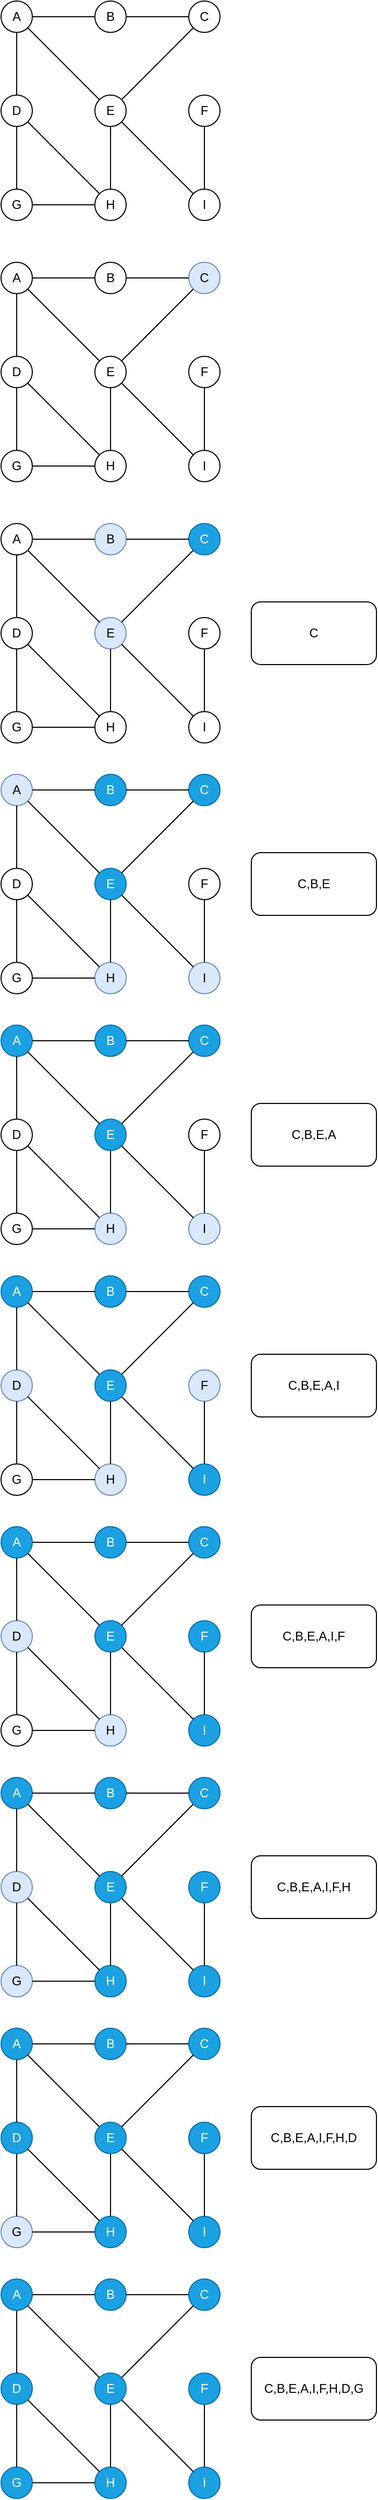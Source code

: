 <mxfile>
    <diagram id="6ro1e_xl21asCQvHFW2P" name="Page-1">
        <mxGraphModel dx="1091" dy="561" grid="1" gridSize="10" guides="1" tooltips="1" connect="1" arrows="1" fold="1" page="1" pageScale="1" pageWidth="850" pageHeight="1100" math="0" shadow="0">
            <root>
                <mxCell id="0"/>
                <mxCell id="1" parent="0"/>
                <mxCell id="2" value="A" style="ellipse;whiteSpace=wrap;html=1;aspect=fixed;" vertex="1" parent="1">
                    <mxGeometry x="320" y="180" width="30" height="30" as="geometry"/>
                </mxCell>
                <mxCell id="3" value="B" style="ellipse;whiteSpace=wrap;html=1;aspect=fixed;" vertex="1" parent="1">
                    <mxGeometry x="410" y="180" width="30" height="30" as="geometry"/>
                </mxCell>
                <mxCell id="4" value="C" style="ellipse;whiteSpace=wrap;html=1;aspect=fixed;" vertex="1" parent="1">
                    <mxGeometry x="500" y="180" width="30" height="30" as="geometry"/>
                </mxCell>
                <mxCell id="5" value="D" style="ellipse;whiteSpace=wrap;html=1;aspect=fixed;" vertex="1" parent="1">
                    <mxGeometry x="320" y="270" width="30" height="30" as="geometry"/>
                </mxCell>
                <mxCell id="6" value="E" style="ellipse;whiteSpace=wrap;html=1;aspect=fixed;" vertex="1" parent="1">
                    <mxGeometry x="410" y="270" width="30" height="30" as="geometry"/>
                </mxCell>
                <mxCell id="7" value="F" style="ellipse;whiteSpace=wrap;html=1;aspect=fixed;" vertex="1" parent="1">
                    <mxGeometry x="500" y="270" width="30" height="30" as="geometry"/>
                </mxCell>
                <mxCell id="8" value="G&lt;span style=&quot;color: rgba(0, 0, 0, 0); font-family: monospace; font-size: 0px; text-align: start;&quot;&gt;%3CmxGraphModel%3E%3Croot%3E%3CmxCell%20id%3D%220%22%2F%3E%3CmxCell%20id%3D%221%22%20parent%3D%220%22%2F%3E%3CmxCell%20id%3D%222%22%20value%3D%22A%22%20style%3D%22ellipse%3BwhiteSpace%3Dwrap%3Bhtml%3D1%3Baspect%3Dfixed%3B%22%20vertex%3D%221%22%20parent%3D%221%22%3E%3CmxGeometry%20x%3D%22230%22%20y%3D%22190%22%20width%3D%2230%22%20height%3D%2230%22%20as%3D%22geometry%22%2F%3E%3C%2FmxCell%3E%3C%2Froot%3E%3C%2FmxGraphModel%3E&lt;/span&gt;" style="ellipse;whiteSpace=wrap;html=1;aspect=fixed;" vertex="1" parent="1">
                    <mxGeometry x="320" y="360" width="30" height="30" as="geometry"/>
                </mxCell>
                <mxCell id="9" value="H" style="ellipse;whiteSpace=wrap;html=1;aspect=fixed;" vertex="1" parent="1">
                    <mxGeometry x="410" y="360" width="30" height="30" as="geometry"/>
                </mxCell>
                <mxCell id="10" value="I" style="ellipse;whiteSpace=wrap;html=1;aspect=fixed;" vertex="1" parent="1">
                    <mxGeometry x="500" y="360" width="30" height="30" as="geometry"/>
                </mxCell>
                <mxCell id="11" value="" style="endArrow=none;html=1;entryX=0;entryY=0.5;entryDx=0;entryDy=0;exitX=1;exitY=0.5;exitDx=0;exitDy=0;" edge="1" parent="1" source="3" target="4">
                    <mxGeometry width="50" height="50" relative="1" as="geometry">
                        <mxPoint x="520" y="410" as="sourcePoint"/>
                        <mxPoint x="610" y="290" as="targetPoint"/>
                    </mxGeometry>
                </mxCell>
                <mxCell id="12" value="" style="endArrow=none;html=1;entryX=0;entryY=0.5;entryDx=0;entryDy=0;exitX=1;exitY=0.5;exitDx=0;exitDy=0;" edge="1" parent="1" source="2" target="3">
                    <mxGeometry width="50" height="50" relative="1" as="geometry">
                        <mxPoint x="450.0" y="205" as="sourcePoint"/>
                        <mxPoint x="510.0" y="205" as="targetPoint"/>
                    </mxGeometry>
                </mxCell>
                <mxCell id="13" value="" style="endArrow=none;html=1;entryX=0;entryY=1;entryDx=0;entryDy=0;exitX=1;exitY=0;exitDx=0;exitDy=0;" edge="1" parent="1" source="6" target="4">
                    <mxGeometry width="50" height="50" relative="1" as="geometry">
                        <mxPoint x="460.0" y="215" as="sourcePoint"/>
                        <mxPoint x="520.0" y="215" as="targetPoint"/>
                    </mxGeometry>
                </mxCell>
                <mxCell id="14" value="" style="endArrow=none;html=1;entryX=0.5;entryY=0;entryDx=0;entryDy=0;exitX=0.5;exitY=1;exitDx=0;exitDy=0;" edge="1" parent="1" source="2" target="5">
                    <mxGeometry width="50" height="50" relative="1" as="geometry">
                        <mxPoint x="470.0" y="225" as="sourcePoint"/>
                        <mxPoint x="530.0" y="225" as="targetPoint"/>
                    </mxGeometry>
                </mxCell>
                <mxCell id="15" value="" style="endArrow=none;html=1;entryX=0;entryY=0;entryDx=0;entryDy=0;exitX=1;exitY=1;exitDx=0;exitDy=0;" edge="1" parent="1" source="2" target="6">
                    <mxGeometry width="50" height="50" relative="1" as="geometry">
                        <mxPoint x="480.0" y="235" as="sourcePoint"/>
                        <mxPoint x="540.0" y="235" as="targetPoint"/>
                    </mxGeometry>
                </mxCell>
                <mxCell id="16" value="" style="endArrow=none;html=1;entryX=0.5;entryY=0;entryDx=0;entryDy=0;exitX=0.5;exitY=1;exitDx=0;exitDy=0;" edge="1" parent="1" source="7" target="10">
                    <mxGeometry width="50" height="50" relative="1" as="geometry">
                        <mxPoint x="490.0" y="245" as="sourcePoint"/>
                        <mxPoint x="550.0" y="245" as="targetPoint"/>
                    </mxGeometry>
                </mxCell>
                <mxCell id="17" value="" style="endArrow=none;html=1;entryX=0.5;entryY=0;entryDx=0;entryDy=0;exitX=0.5;exitY=1;exitDx=0;exitDy=0;" edge="1" parent="1" source="5" target="8">
                    <mxGeometry width="50" height="50" relative="1" as="geometry">
                        <mxPoint x="500.0" y="255" as="sourcePoint"/>
                        <mxPoint x="560.0" y="255" as="targetPoint"/>
                    </mxGeometry>
                </mxCell>
                <mxCell id="18" value="" style="endArrow=none;html=1;entryX=0;entryY=0.5;entryDx=0;entryDy=0;exitX=1;exitY=0.5;exitDx=0;exitDy=0;" edge="1" parent="1" source="8" target="9">
                    <mxGeometry width="50" height="50" relative="1" as="geometry">
                        <mxPoint x="510.0" y="265" as="sourcePoint"/>
                        <mxPoint x="570.0" y="265" as="targetPoint"/>
                    </mxGeometry>
                </mxCell>
                <mxCell id="19" value="" style="endArrow=none;html=1;exitX=0.5;exitY=1;exitDx=0;exitDy=0;entryX=0.5;entryY=0;entryDx=0;entryDy=0;" edge="1" parent="1" source="6" target="9">
                    <mxGeometry width="50" height="50" relative="1" as="geometry">
                        <mxPoint x="520.0" y="275" as="sourcePoint"/>
                        <mxPoint x="570" y="290" as="targetPoint"/>
                    </mxGeometry>
                </mxCell>
                <mxCell id="20" value="" style="endArrow=none;html=1;entryX=0;entryY=0;entryDx=0;entryDy=0;exitX=1;exitY=1;exitDx=0;exitDy=0;" edge="1" parent="1" source="6" target="10">
                    <mxGeometry width="50" height="50" relative="1" as="geometry">
                        <mxPoint x="530.0" y="285" as="sourcePoint"/>
                        <mxPoint x="590.0" y="285" as="targetPoint"/>
                    </mxGeometry>
                </mxCell>
                <mxCell id="21" value="" style="endArrow=none;html=1;entryX=0;entryY=0;entryDx=0;entryDy=0;exitX=1;exitY=1;exitDx=0;exitDy=0;" edge="1" parent="1" source="5" target="9">
                    <mxGeometry width="50" height="50" relative="1" as="geometry">
                        <mxPoint x="445.607" y="305.607" as="sourcePoint"/>
                        <mxPoint x="514.393" y="374.393" as="targetPoint"/>
                    </mxGeometry>
                </mxCell>
                <mxCell id="22" value="A" style="ellipse;whiteSpace=wrap;html=1;aspect=fixed;" vertex="1" parent="1">
                    <mxGeometry x="320" y="430" width="30" height="30" as="geometry"/>
                </mxCell>
                <mxCell id="23" value="B" style="ellipse;whiteSpace=wrap;html=1;aspect=fixed;" vertex="1" parent="1">
                    <mxGeometry x="410" y="430" width="30" height="30" as="geometry"/>
                </mxCell>
                <mxCell id="24" value="C" style="ellipse;whiteSpace=wrap;html=1;aspect=fixed;fillColor=#dae8fc;strokeColor=#6c8ebf;" vertex="1" parent="1">
                    <mxGeometry x="500" y="430" width="30" height="30" as="geometry"/>
                </mxCell>
                <mxCell id="25" value="D" style="ellipse;whiteSpace=wrap;html=1;aspect=fixed;" vertex="1" parent="1">
                    <mxGeometry x="320" y="520" width="30" height="30" as="geometry"/>
                </mxCell>
                <mxCell id="26" value="E" style="ellipse;whiteSpace=wrap;html=1;aspect=fixed;" vertex="1" parent="1">
                    <mxGeometry x="410" y="520" width="30" height="30" as="geometry"/>
                </mxCell>
                <mxCell id="27" value="F" style="ellipse;whiteSpace=wrap;html=1;aspect=fixed;" vertex="1" parent="1">
                    <mxGeometry x="500" y="520" width="30" height="30" as="geometry"/>
                </mxCell>
                <mxCell id="28" value="G&lt;span style=&quot;color: rgba(0, 0, 0, 0); font-family: monospace; font-size: 0px; text-align: start;&quot;&gt;%3CmxGraphModel%3E%3Croot%3E%3CmxCell%20id%3D%220%22%2F%3E%3CmxCell%20id%3D%221%22%20parent%3D%220%22%2F%3E%3CmxCell%20id%3D%222%22%20value%3D%22A%22%20style%3D%22ellipse%3BwhiteSpace%3Dwrap%3Bhtml%3D1%3Baspect%3Dfixed%3B%22%20vertex%3D%221%22%20parent%3D%221%22%3E%3CmxGeometry%20x%3D%22230%22%20y%3D%22190%22%20width%3D%2230%22%20height%3D%2230%22%20as%3D%22geometry%22%2F%3E%3C%2FmxCell%3E%3C%2Froot%3E%3C%2FmxGraphModel%3E&lt;/span&gt;" style="ellipse;whiteSpace=wrap;html=1;aspect=fixed;" vertex="1" parent="1">
                    <mxGeometry x="320" y="610" width="30" height="30" as="geometry"/>
                </mxCell>
                <mxCell id="29" value="H" style="ellipse;whiteSpace=wrap;html=1;aspect=fixed;" vertex="1" parent="1">
                    <mxGeometry x="410" y="610" width="30" height="30" as="geometry"/>
                </mxCell>
                <mxCell id="30" value="I" style="ellipse;whiteSpace=wrap;html=1;aspect=fixed;" vertex="1" parent="1">
                    <mxGeometry x="500" y="610" width="30" height="30" as="geometry"/>
                </mxCell>
                <mxCell id="31" value="" style="endArrow=none;html=1;entryX=0;entryY=0.5;entryDx=0;entryDy=0;exitX=1;exitY=0.5;exitDx=0;exitDy=0;" edge="1" parent="1" source="23" target="24">
                    <mxGeometry width="50" height="50" relative="1" as="geometry">
                        <mxPoint x="520" y="660" as="sourcePoint"/>
                        <mxPoint x="610" y="540" as="targetPoint"/>
                    </mxGeometry>
                </mxCell>
                <mxCell id="32" value="" style="endArrow=none;html=1;entryX=0;entryY=0.5;entryDx=0;entryDy=0;exitX=1;exitY=0.5;exitDx=0;exitDy=0;" edge="1" parent="1" source="22" target="23">
                    <mxGeometry width="50" height="50" relative="1" as="geometry">
                        <mxPoint x="450.0" y="455" as="sourcePoint"/>
                        <mxPoint x="510.0" y="455" as="targetPoint"/>
                    </mxGeometry>
                </mxCell>
                <mxCell id="33" value="" style="endArrow=none;html=1;entryX=0;entryY=1;entryDx=0;entryDy=0;exitX=1;exitY=0;exitDx=0;exitDy=0;" edge="1" parent="1" source="26" target="24">
                    <mxGeometry width="50" height="50" relative="1" as="geometry">
                        <mxPoint x="460.0" y="465" as="sourcePoint"/>
                        <mxPoint x="520.0" y="465" as="targetPoint"/>
                    </mxGeometry>
                </mxCell>
                <mxCell id="34" value="" style="endArrow=none;html=1;entryX=0.5;entryY=0;entryDx=0;entryDy=0;exitX=0.5;exitY=1;exitDx=0;exitDy=0;" edge="1" parent="1" source="22" target="25">
                    <mxGeometry width="50" height="50" relative="1" as="geometry">
                        <mxPoint x="470.0" y="475" as="sourcePoint"/>
                        <mxPoint x="530.0" y="475" as="targetPoint"/>
                    </mxGeometry>
                </mxCell>
                <mxCell id="35" value="" style="endArrow=none;html=1;entryX=0;entryY=0;entryDx=0;entryDy=0;exitX=1;exitY=1;exitDx=0;exitDy=0;" edge="1" parent="1" source="22" target="26">
                    <mxGeometry width="50" height="50" relative="1" as="geometry">
                        <mxPoint x="480.0" y="485" as="sourcePoint"/>
                        <mxPoint x="540.0" y="485" as="targetPoint"/>
                    </mxGeometry>
                </mxCell>
                <mxCell id="36" value="" style="endArrow=none;html=1;entryX=0.5;entryY=0;entryDx=0;entryDy=0;exitX=0.5;exitY=1;exitDx=0;exitDy=0;" edge="1" parent="1" source="27" target="30">
                    <mxGeometry width="50" height="50" relative="1" as="geometry">
                        <mxPoint x="490.0" y="495" as="sourcePoint"/>
                        <mxPoint x="550.0" y="495" as="targetPoint"/>
                    </mxGeometry>
                </mxCell>
                <mxCell id="37" value="" style="endArrow=none;html=1;entryX=0.5;entryY=0;entryDx=0;entryDy=0;exitX=0.5;exitY=1;exitDx=0;exitDy=0;" edge="1" parent="1" source="25" target="28">
                    <mxGeometry width="50" height="50" relative="1" as="geometry">
                        <mxPoint x="500.0" y="505" as="sourcePoint"/>
                        <mxPoint x="560.0" y="505" as="targetPoint"/>
                    </mxGeometry>
                </mxCell>
                <mxCell id="38" value="" style="endArrow=none;html=1;entryX=0;entryY=0.5;entryDx=0;entryDy=0;exitX=1;exitY=0.5;exitDx=0;exitDy=0;" edge="1" parent="1" source="28" target="29">
                    <mxGeometry width="50" height="50" relative="1" as="geometry">
                        <mxPoint x="510.0" y="515" as="sourcePoint"/>
                        <mxPoint x="570.0" y="515" as="targetPoint"/>
                    </mxGeometry>
                </mxCell>
                <mxCell id="39" value="" style="endArrow=none;html=1;exitX=0.5;exitY=1;exitDx=0;exitDy=0;entryX=0.5;entryY=0;entryDx=0;entryDy=0;" edge="1" parent="1" source="26" target="29">
                    <mxGeometry width="50" height="50" relative="1" as="geometry">
                        <mxPoint x="520.0" y="525" as="sourcePoint"/>
                        <mxPoint x="570" y="540" as="targetPoint"/>
                    </mxGeometry>
                </mxCell>
                <mxCell id="40" value="" style="endArrow=none;html=1;entryX=0;entryY=0;entryDx=0;entryDy=0;exitX=1;exitY=1;exitDx=0;exitDy=0;" edge="1" parent="1" source="26" target="30">
                    <mxGeometry width="50" height="50" relative="1" as="geometry">
                        <mxPoint x="530.0" y="535" as="sourcePoint"/>
                        <mxPoint x="590.0" y="535" as="targetPoint"/>
                    </mxGeometry>
                </mxCell>
                <mxCell id="41" value="" style="endArrow=none;html=1;entryX=0;entryY=0;entryDx=0;entryDy=0;exitX=1;exitY=1;exitDx=0;exitDy=0;" edge="1" parent="1" source="25" target="29">
                    <mxGeometry width="50" height="50" relative="1" as="geometry">
                        <mxPoint x="445.607" y="555.607" as="sourcePoint"/>
                        <mxPoint x="514.393" y="624.393" as="targetPoint"/>
                    </mxGeometry>
                </mxCell>
                <mxCell id="62" value="A" style="ellipse;whiteSpace=wrap;html=1;aspect=fixed;" vertex="1" parent="1">
                    <mxGeometry x="320" y="680" width="30" height="30" as="geometry"/>
                </mxCell>
                <mxCell id="63" value="B" style="ellipse;whiteSpace=wrap;html=1;aspect=fixed;fillColor=#dae8fc;strokeColor=#6c8ebf;" vertex="1" parent="1">
                    <mxGeometry x="410" y="680" width="30" height="30" as="geometry"/>
                </mxCell>
                <mxCell id="64" value="C" style="ellipse;whiteSpace=wrap;html=1;aspect=fixed;fillColor=#1ba1e2;fontColor=#ffffff;strokeColor=#006EAF;" vertex="1" parent="1">
                    <mxGeometry x="500" y="680" width="30" height="30" as="geometry"/>
                </mxCell>
                <mxCell id="65" value="D" style="ellipse;whiteSpace=wrap;html=1;aspect=fixed;" vertex="1" parent="1">
                    <mxGeometry x="320" y="770" width="30" height="30" as="geometry"/>
                </mxCell>
                <mxCell id="66" value="E" style="ellipse;whiteSpace=wrap;html=1;aspect=fixed;fillColor=#dae8fc;strokeColor=#6c8ebf;" vertex="1" parent="1">
                    <mxGeometry x="410" y="770" width="30" height="30" as="geometry"/>
                </mxCell>
                <mxCell id="67" value="F" style="ellipse;whiteSpace=wrap;html=1;aspect=fixed;" vertex="1" parent="1">
                    <mxGeometry x="500" y="770" width="30" height="30" as="geometry"/>
                </mxCell>
                <mxCell id="68" value="G&lt;span style=&quot;color: rgba(0, 0, 0, 0); font-family: monospace; font-size: 0px; text-align: start;&quot;&gt;%3CmxGraphModel%3E%3Croot%3E%3CmxCell%20id%3D%220%22%2F%3E%3CmxCell%20id%3D%221%22%20parent%3D%220%22%2F%3E%3CmxCell%20id%3D%222%22%20value%3D%22A%22%20style%3D%22ellipse%3BwhiteSpace%3Dwrap%3Bhtml%3D1%3Baspect%3Dfixed%3B%22%20vertex%3D%221%22%20parent%3D%221%22%3E%3CmxGeometry%20x%3D%22230%22%20y%3D%22190%22%20width%3D%2230%22%20height%3D%2230%22%20as%3D%22geometry%22%2F%3E%3C%2FmxCell%3E%3C%2Froot%3E%3C%2FmxGraphModel%3E&lt;/span&gt;" style="ellipse;whiteSpace=wrap;html=1;aspect=fixed;" vertex="1" parent="1">
                    <mxGeometry x="320" y="860" width="30" height="30" as="geometry"/>
                </mxCell>
                <mxCell id="69" value="H" style="ellipse;whiteSpace=wrap;html=1;aspect=fixed;" vertex="1" parent="1">
                    <mxGeometry x="410" y="860" width="30" height="30" as="geometry"/>
                </mxCell>
                <mxCell id="70" value="I" style="ellipse;whiteSpace=wrap;html=1;aspect=fixed;" vertex="1" parent="1">
                    <mxGeometry x="500" y="860" width="30" height="30" as="geometry"/>
                </mxCell>
                <mxCell id="71" value="" style="endArrow=none;html=1;entryX=0;entryY=0.5;entryDx=0;entryDy=0;exitX=1;exitY=0.5;exitDx=0;exitDy=0;" edge="1" parent="1" source="63" target="64">
                    <mxGeometry width="50" height="50" relative="1" as="geometry">
                        <mxPoint x="520" y="910" as="sourcePoint"/>
                        <mxPoint x="610" y="790" as="targetPoint"/>
                    </mxGeometry>
                </mxCell>
                <mxCell id="72" value="" style="endArrow=none;html=1;entryX=0;entryY=0.5;entryDx=0;entryDy=0;exitX=1;exitY=0.5;exitDx=0;exitDy=0;" edge="1" parent="1" source="62" target="63">
                    <mxGeometry width="50" height="50" relative="1" as="geometry">
                        <mxPoint x="450.0" y="705" as="sourcePoint"/>
                        <mxPoint x="510.0" y="705" as="targetPoint"/>
                    </mxGeometry>
                </mxCell>
                <mxCell id="73" value="" style="endArrow=none;html=1;entryX=0;entryY=1;entryDx=0;entryDy=0;exitX=1;exitY=0;exitDx=0;exitDy=0;" edge="1" parent="1" source="66" target="64">
                    <mxGeometry width="50" height="50" relative="1" as="geometry">
                        <mxPoint x="460.0" y="715" as="sourcePoint"/>
                        <mxPoint x="520.0" y="715" as="targetPoint"/>
                    </mxGeometry>
                </mxCell>
                <mxCell id="74" value="" style="endArrow=none;html=1;entryX=0.5;entryY=0;entryDx=0;entryDy=0;exitX=0.5;exitY=1;exitDx=0;exitDy=0;" edge="1" parent="1" source="62" target="65">
                    <mxGeometry width="50" height="50" relative="1" as="geometry">
                        <mxPoint x="470.0" y="725" as="sourcePoint"/>
                        <mxPoint x="530.0" y="725" as="targetPoint"/>
                    </mxGeometry>
                </mxCell>
                <mxCell id="75" value="" style="endArrow=none;html=1;entryX=0;entryY=0;entryDx=0;entryDy=0;exitX=1;exitY=1;exitDx=0;exitDy=0;" edge="1" parent="1" source="62" target="66">
                    <mxGeometry width="50" height="50" relative="1" as="geometry">
                        <mxPoint x="480.0" y="735" as="sourcePoint"/>
                        <mxPoint x="540.0" y="735" as="targetPoint"/>
                    </mxGeometry>
                </mxCell>
                <mxCell id="76" value="" style="endArrow=none;html=1;entryX=0.5;entryY=0;entryDx=0;entryDy=0;exitX=0.5;exitY=1;exitDx=0;exitDy=0;" edge="1" parent="1" source="67" target="70">
                    <mxGeometry width="50" height="50" relative="1" as="geometry">
                        <mxPoint x="490.0" y="745" as="sourcePoint"/>
                        <mxPoint x="550.0" y="745" as="targetPoint"/>
                    </mxGeometry>
                </mxCell>
                <mxCell id="77" value="" style="endArrow=none;html=1;entryX=0.5;entryY=0;entryDx=0;entryDy=0;exitX=0.5;exitY=1;exitDx=0;exitDy=0;" edge="1" parent="1" source="65" target="68">
                    <mxGeometry width="50" height="50" relative="1" as="geometry">
                        <mxPoint x="500.0" y="755" as="sourcePoint"/>
                        <mxPoint x="560.0" y="755" as="targetPoint"/>
                    </mxGeometry>
                </mxCell>
                <mxCell id="78" value="" style="endArrow=none;html=1;entryX=0;entryY=0.5;entryDx=0;entryDy=0;exitX=1;exitY=0.5;exitDx=0;exitDy=0;" edge="1" parent="1" source="68" target="69">
                    <mxGeometry width="50" height="50" relative="1" as="geometry">
                        <mxPoint x="510.0" y="765" as="sourcePoint"/>
                        <mxPoint x="570.0" y="765" as="targetPoint"/>
                    </mxGeometry>
                </mxCell>
                <mxCell id="79" value="" style="endArrow=none;html=1;exitX=0.5;exitY=1;exitDx=0;exitDy=0;entryX=0.5;entryY=0;entryDx=0;entryDy=0;" edge="1" parent="1" source="66" target="69">
                    <mxGeometry width="50" height="50" relative="1" as="geometry">
                        <mxPoint x="520.0" y="775" as="sourcePoint"/>
                        <mxPoint x="570" y="790" as="targetPoint"/>
                    </mxGeometry>
                </mxCell>
                <mxCell id="80" value="" style="endArrow=none;html=1;entryX=0;entryY=0;entryDx=0;entryDy=0;exitX=1;exitY=1;exitDx=0;exitDy=0;" edge="1" parent="1" source="66" target="70">
                    <mxGeometry width="50" height="50" relative="1" as="geometry">
                        <mxPoint x="530.0" y="785" as="sourcePoint"/>
                        <mxPoint x="590.0" y="785" as="targetPoint"/>
                    </mxGeometry>
                </mxCell>
                <mxCell id="81" value="" style="endArrow=none;html=1;entryX=0;entryY=0;entryDx=0;entryDy=0;exitX=1;exitY=1;exitDx=0;exitDy=0;" edge="1" parent="1" source="65" target="69">
                    <mxGeometry width="50" height="50" relative="1" as="geometry">
                        <mxPoint x="445.607" y="805.607" as="sourcePoint"/>
                        <mxPoint x="514.393" y="874.393" as="targetPoint"/>
                    </mxGeometry>
                </mxCell>
                <mxCell id="82" value="A" style="ellipse;whiteSpace=wrap;html=1;aspect=fixed;fillColor=#dae8fc;strokeColor=#6c8ebf;" vertex="1" parent="1">
                    <mxGeometry x="320" y="920" width="30" height="30" as="geometry"/>
                </mxCell>
                <mxCell id="83" value="B" style="ellipse;whiteSpace=wrap;html=1;aspect=fixed;fillColor=#1ba1e2;strokeColor=#006EAF;fontColor=#ffffff;fillStyle=auto;" vertex="1" parent="1">
                    <mxGeometry x="410" y="920" width="30" height="30" as="geometry"/>
                </mxCell>
                <mxCell id="84" value="C" style="ellipse;whiteSpace=wrap;html=1;aspect=fixed;fillColor=#1ba1e2;fontColor=#ffffff;strokeColor=#006EAF;" vertex="1" parent="1">
                    <mxGeometry x="500" y="920" width="30" height="30" as="geometry"/>
                </mxCell>
                <mxCell id="85" value="D" style="ellipse;whiteSpace=wrap;html=1;aspect=fixed;" vertex="1" parent="1">
                    <mxGeometry x="320" y="1010" width="30" height="30" as="geometry"/>
                </mxCell>
                <mxCell id="86" value="E" style="ellipse;whiteSpace=wrap;html=1;aspect=fixed;fillColor=#1ba1e2;strokeColor=#006EAF;fontColor=#ffffff;fillStyle=auto;" vertex="1" parent="1">
                    <mxGeometry x="410" y="1010" width="30" height="30" as="geometry"/>
                </mxCell>
                <mxCell id="87" value="F" style="ellipse;whiteSpace=wrap;html=1;aspect=fixed;" vertex="1" parent="1">
                    <mxGeometry x="500" y="1010" width="30" height="30" as="geometry"/>
                </mxCell>
                <mxCell id="88" value="G&lt;span style=&quot;color: rgba(0, 0, 0, 0); font-family: monospace; font-size: 0px; text-align: start;&quot;&gt;%3CmxGraphModel%3E%3Croot%3E%3CmxCell%20id%3D%220%22%2F%3E%3CmxCell%20id%3D%221%22%20parent%3D%220%22%2F%3E%3CmxCell%20id%3D%222%22%20value%3D%22A%22%20style%3D%22ellipse%3BwhiteSpace%3Dwrap%3Bhtml%3D1%3Baspect%3Dfixed%3B%22%20vertex%3D%221%22%20parent%3D%221%22%3E%3CmxGeometry%20x%3D%22230%22%20y%3D%22190%22%20width%3D%2230%22%20height%3D%2230%22%20as%3D%22geometry%22%2F%3E%3C%2FmxCell%3E%3C%2Froot%3E%3C%2FmxGraphModel%3E&lt;/span&gt;" style="ellipse;whiteSpace=wrap;html=1;aspect=fixed;" vertex="1" parent="1">
                    <mxGeometry x="320" y="1100" width="30" height="30" as="geometry"/>
                </mxCell>
                <mxCell id="89" value="H" style="ellipse;whiteSpace=wrap;html=1;aspect=fixed;fillColor=#dae8fc;strokeColor=#6c8ebf;" vertex="1" parent="1">
                    <mxGeometry x="410" y="1100" width="30" height="30" as="geometry"/>
                </mxCell>
                <mxCell id="90" value="I" style="ellipse;whiteSpace=wrap;html=1;aspect=fixed;fillColor=#dae8fc;strokeColor=#6c8ebf;" vertex="1" parent="1">
                    <mxGeometry x="500" y="1100" width="30" height="30" as="geometry"/>
                </mxCell>
                <mxCell id="91" value="" style="endArrow=none;html=1;entryX=0;entryY=0.5;entryDx=0;entryDy=0;exitX=1;exitY=0.5;exitDx=0;exitDy=0;" edge="1" parent="1" source="83" target="84">
                    <mxGeometry width="50" height="50" relative="1" as="geometry">
                        <mxPoint x="520" y="1150" as="sourcePoint"/>
                        <mxPoint x="610" y="1030" as="targetPoint"/>
                    </mxGeometry>
                </mxCell>
                <mxCell id="92" value="" style="endArrow=none;html=1;entryX=0;entryY=0.5;entryDx=0;entryDy=0;exitX=1;exitY=0.5;exitDx=0;exitDy=0;" edge="1" parent="1" source="82" target="83">
                    <mxGeometry width="50" height="50" relative="1" as="geometry">
                        <mxPoint x="450.0" y="945" as="sourcePoint"/>
                        <mxPoint x="510.0" y="945" as="targetPoint"/>
                    </mxGeometry>
                </mxCell>
                <mxCell id="93" value="" style="endArrow=none;html=1;entryX=0;entryY=1;entryDx=0;entryDy=0;exitX=1;exitY=0;exitDx=0;exitDy=0;" edge="1" parent="1" source="86" target="84">
                    <mxGeometry width="50" height="50" relative="1" as="geometry">
                        <mxPoint x="460.0" y="955" as="sourcePoint"/>
                        <mxPoint x="520.0" y="955" as="targetPoint"/>
                    </mxGeometry>
                </mxCell>
                <mxCell id="94" value="" style="endArrow=none;html=1;entryX=0.5;entryY=0;entryDx=0;entryDy=0;exitX=0.5;exitY=1;exitDx=0;exitDy=0;" edge="1" parent="1" source="82" target="85">
                    <mxGeometry width="50" height="50" relative="1" as="geometry">
                        <mxPoint x="470.0" y="965" as="sourcePoint"/>
                        <mxPoint x="530.0" y="965" as="targetPoint"/>
                    </mxGeometry>
                </mxCell>
                <mxCell id="95" value="" style="endArrow=none;html=1;entryX=0;entryY=0;entryDx=0;entryDy=0;exitX=1;exitY=1;exitDx=0;exitDy=0;" edge="1" parent="1" source="82" target="86">
                    <mxGeometry width="50" height="50" relative="1" as="geometry">
                        <mxPoint x="480.0" y="975" as="sourcePoint"/>
                        <mxPoint x="540.0" y="975" as="targetPoint"/>
                    </mxGeometry>
                </mxCell>
                <mxCell id="96" value="" style="endArrow=none;html=1;entryX=0.5;entryY=0;entryDx=0;entryDy=0;exitX=0.5;exitY=1;exitDx=0;exitDy=0;" edge="1" parent="1" source="87" target="90">
                    <mxGeometry width="50" height="50" relative="1" as="geometry">
                        <mxPoint x="490.0" y="985" as="sourcePoint"/>
                        <mxPoint x="550.0" y="985" as="targetPoint"/>
                    </mxGeometry>
                </mxCell>
                <mxCell id="97" value="" style="endArrow=none;html=1;entryX=0.5;entryY=0;entryDx=0;entryDy=0;exitX=0.5;exitY=1;exitDx=0;exitDy=0;" edge="1" parent="1" source="85" target="88">
                    <mxGeometry width="50" height="50" relative="1" as="geometry">
                        <mxPoint x="500.0" y="995" as="sourcePoint"/>
                        <mxPoint x="560.0" y="995" as="targetPoint"/>
                    </mxGeometry>
                </mxCell>
                <mxCell id="98" value="" style="endArrow=none;html=1;entryX=0;entryY=0.5;entryDx=0;entryDy=0;exitX=1;exitY=0.5;exitDx=0;exitDy=0;" edge="1" parent="1" source="88" target="89">
                    <mxGeometry width="50" height="50" relative="1" as="geometry">
                        <mxPoint x="510.0" y="1005" as="sourcePoint"/>
                        <mxPoint x="570.0" y="1005" as="targetPoint"/>
                    </mxGeometry>
                </mxCell>
                <mxCell id="99" value="" style="endArrow=none;html=1;exitX=0.5;exitY=1;exitDx=0;exitDy=0;entryX=0.5;entryY=0;entryDx=0;entryDy=0;" edge="1" parent="1" source="86" target="89">
                    <mxGeometry width="50" height="50" relative="1" as="geometry">
                        <mxPoint x="520.0" y="1015" as="sourcePoint"/>
                        <mxPoint x="570" y="1030" as="targetPoint"/>
                    </mxGeometry>
                </mxCell>
                <mxCell id="100" value="" style="endArrow=none;html=1;entryX=0;entryY=0;entryDx=0;entryDy=0;exitX=1;exitY=1;exitDx=0;exitDy=0;" edge="1" parent="1" source="86" target="90">
                    <mxGeometry width="50" height="50" relative="1" as="geometry">
                        <mxPoint x="530.0" y="1025" as="sourcePoint"/>
                        <mxPoint x="590.0" y="1025" as="targetPoint"/>
                    </mxGeometry>
                </mxCell>
                <mxCell id="101" value="" style="endArrow=none;html=1;entryX=0;entryY=0;entryDx=0;entryDy=0;exitX=1;exitY=1;exitDx=0;exitDy=0;" edge="1" parent="1" source="85" target="89">
                    <mxGeometry width="50" height="50" relative="1" as="geometry">
                        <mxPoint x="445.607" y="1045.607" as="sourcePoint"/>
                        <mxPoint x="514.393" y="1114.393" as="targetPoint"/>
                    </mxGeometry>
                </mxCell>
                <mxCell id="102" value="A" style="ellipse;whiteSpace=wrap;html=1;aspect=fixed;fillColor=#1ba1e2;fontColor=#ffffff;strokeColor=#006EAF;" vertex="1" parent="1">
                    <mxGeometry x="320" y="1400" width="30" height="30" as="geometry"/>
                </mxCell>
                <mxCell id="103" value="B" style="ellipse;whiteSpace=wrap;html=1;aspect=fixed;fillColor=#1ba1e2;strokeColor=#006EAF;fontColor=#ffffff;fillStyle=auto;" vertex="1" parent="1">
                    <mxGeometry x="410" y="1400" width="30" height="30" as="geometry"/>
                </mxCell>
                <mxCell id="104" value="C" style="ellipse;whiteSpace=wrap;html=1;aspect=fixed;fillColor=#1ba1e2;fontColor=#ffffff;strokeColor=#006EAF;" vertex="1" parent="1">
                    <mxGeometry x="500" y="1400" width="30" height="30" as="geometry"/>
                </mxCell>
                <mxCell id="105" value="D" style="ellipse;whiteSpace=wrap;html=1;aspect=fixed;fillColor=#dae8fc;strokeColor=#6c8ebf;" vertex="1" parent="1">
                    <mxGeometry x="320" y="1490" width="30" height="30" as="geometry"/>
                </mxCell>
                <mxCell id="106" value="E" style="ellipse;whiteSpace=wrap;html=1;aspect=fixed;fillColor=#1ba1e2;strokeColor=#006EAF;fontColor=#ffffff;fillStyle=auto;" vertex="1" parent="1">
                    <mxGeometry x="410" y="1490" width="30" height="30" as="geometry"/>
                </mxCell>
                <mxCell id="107" value="F" style="ellipse;whiteSpace=wrap;html=1;aspect=fixed;fillColor=#dae8fc;strokeColor=#6c8ebf;" vertex="1" parent="1">
                    <mxGeometry x="500" y="1490" width="30" height="30" as="geometry"/>
                </mxCell>
                <mxCell id="108" value="G&lt;span style=&quot;color: rgba(0, 0, 0, 0); font-family: monospace; font-size: 0px; text-align: start;&quot;&gt;%3CmxGraphModel%3E%3Croot%3E%3CmxCell%20id%3D%220%22%2F%3E%3CmxCell%20id%3D%221%22%20parent%3D%220%22%2F%3E%3CmxCell%20id%3D%222%22%20value%3D%22A%22%20style%3D%22ellipse%3BwhiteSpace%3Dwrap%3Bhtml%3D1%3Baspect%3Dfixed%3B%22%20vertex%3D%221%22%20parent%3D%221%22%3E%3CmxGeometry%20x%3D%22230%22%20y%3D%22190%22%20width%3D%2230%22%20height%3D%2230%22%20as%3D%22geometry%22%2F%3E%3C%2FmxCell%3E%3C%2Froot%3E%3C%2FmxGraphModel%3E&lt;/span&gt;" style="ellipse;whiteSpace=wrap;html=1;aspect=fixed;" vertex="1" parent="1">
                    <mxGeometry x="320" y="1580" width="30" height="30" as="geometry"/>
                </mxCell>
                <mxCell id="109" value="H" style="ellipse;whiteSpace=wrap;html=1;aspect=fixed;fillColor=#dae8fc;strokeColor=#6c8ebf;" vertex="1" parent="1">
                    <mxGeometry x="410" y="1580" width="30" height="30" as="geometry"/>
                </mxCell>
                <mxCell id="110" value="I" style="ellipse;whiteSpace=wrap;html=1;aspect=fixed;fillColor=#1ba1e2;strokeColor=#006EAF;fontColor=#ffffff;" vertex="1" parent="1">
                    <mxGeometry x="500" y="1580" width="30" height="30" as="geometry"/>
                </mxCell>
                <mxCell id="111" value="" style="endArrow=none;html=1;entryX=0;entryY=0.5;entryDx=0;entryDy=0;exitX=1;exitY=0.5;exitDx=0;exitDy=0;" edge="1" parent="1" source="103" target="104">
                    <mxGeometry width="50" height="50" relative="1" as="geometry">
                        <mxPoint x="520" y="1630" as="sourcePoint"/>
                        <mxPoint x="610" y="1510" as="targetPoint"/>
                    </mxGeometry>
                </mxCell>
                <mxCell id="112" value="" style="endArrow=none;html=1;entryX=0;entryY=0.5;entryDx=0;entryDy=0;exitX=1;exitY=0.5;exitDx=0;exitDy=0;" edge="1" parent="1" source="102" target="103">
                    <mxGeometry width="50" height="50" relative="1" as="geometry">
                        <mxPoint x="450.0" y="1425" as="sourcePoint"/>
                        <mxPoint x="510.0" y="1425" as="targetPoint"/>
                    </mxGeometry>
                </mxCell>
                <mxCell id="113" value="" style="endArrow=none;html=1;entryX=0;entryY=1;entryDx=0;entryDy=0;exitX=1;exitY=0;exitDx=0;exitDy=0;" edge="1" parent="1" source="106" target="104">
                    <mxGeometry width="50" height="50" relative="1" as="geometry">
                        <mxPoint x="460.0" y="1435" as="sourcePoint"/>
                        <mxPoint x="520.0" y="1435" as="targetPoint"/>
                    </mxGeometry>
                </mxCell>
                <mxCell id="114" value="" style="endArrow=none;html=1;entryX=0.5;entryY=0;entryDx=0;entryDy=0;exitX=0.5;exitY=1;exitDx=0;exitDy=0;" edge="1" parent="1" source="102" target="105">
                    <mxGeometry width="50" height="50" relative="1" as="geometry">
                        <mxPoint x="470.0" y="1445" as="sourcePoint"/>
                        <mxPoint x="530.0" y="1445" as="targetPoint"/>
                    </mxGeometry>
                </mxCell>
                <mxCell id="115" value="" style="endArrow=none;html=1;entryX=0;entryY=0;entryDx=0;entryDy=0;exitX=1;exitY=1;exitDx=0;exitDy=0;" edge="1" parent="1" source="102" target="106">
                    <mxGeometry width="50" height="50" relative="1" as="geometry">
                        <mxPoint x="480.0" y="1455" as="sourcePoint"/>
                        <mxPoint x="540.0" y="1455" as="targetPoint"/>
                    </mxGeometry>
                </mxCell>
                <mxCell id="116" value="" style="endArrow=none;html=1;entryX=0.5;entryY=0;entryDx=0;entryDy=0;exitX=0.5;exitY=1;exitDx=0;exitDy=0;" edge="1" parent="1" source="107" target="110">
                    <mxGeometry width="50" height="50" relative="1" as="geometry">
                        <mxPoint x="490.0" y="1465" as="sourcePoint"/>
                        <mxPoint x="550.0" y="1465" as="targetPoint"/>
                    </mxGeometry>
                </mxCell>
                <mxCell id="117" value="" style="endArrow=none;html=1;entryX=0.5;entryY=0;entryDx=0;entryDy=0;exitX=0.5;exitY=1;exitDx=0;exitDy=0;" edge="1" parent="1" source="105" target="108">
                    <mxGeometry width="50" height="50" relative="1" as="geometry">
                        <mxPoint x="500.0" y="1475" as="sourcePoint"/>
                        <mxPoint x="560.0" y="1475" as="targetPoint"/>
                    </mxGeometry>
                </mxCell>
                <mxCell id="118" value="" style="endArrow=none;html=1;entryX=0;entryY=0.5;entryDx=0;entryDy=0;exitX=1;exitY=0.5;exitDx=0;exitDy=0;" edge="1" parent="1" source="108" target="109">
                    <mxGeometry width="50" height="50" relative="1" as="geometry">
                        <mxPoint x="510.0" y="1485" as="sourcePoint"/>
                        <mxPoint x="570.0" y="1485" as="targetPoint"/>
                    </mxGeometry>
                </mxCell>
                <mxCell id="119" value="" style="endArrow=none;html=1;exitX=0.5;exitY=1;exitDx=0;exitDy=0;entryX=0.5;entryY=0;entryDx=0;entryDy=0;" edge="1" parent="1" source="106" target="109">
                    <mxGeometry width="50" height="50" relative="1" as="geometry">
                        <mxPoint x="520.0" y="1495" as="sourcePoint"/>
                        <mxPoint x="570" y="1510" as="targetPoint"/>
                    </mxGeometry>
                </mxCell>
                <mxCell id="120" value="" style="endArrow=none;html=1;entryX=0;entryY=0;entryDx=0;entryDy=0;exitX=1;exitY=1;exitDx=0;exitDy=0;" edge="1" parent="1" source="106" target="110">
                    <mxGeometry width="50" height="50" relative="1" as="geometry">
                        <mxPoint x="530.0" y="1505" as="sourcePoint"/>
                        <mxPoint x="590.0" y="1505" as="targetPoint"/>
                    </mxGeometry>
                </mxCell>
                <mxCell id="121" value="" style="endArrow=none;html=1;entryX=0;entryY=0;entryDx=0;entryDy=0;exitX=1;exitY=1;exitDx=0;exitDy=0;" edge="1" parent="1" source="105" target="109">
                    <mxGeometry width="50" height="50" relative="1" as="geometry">
                        <mxPoint x="445.607" y="1525.607" as="sourcePoint"/>
                        <mxPoint x="514.393" y="1594.393" as="targetPoint"/>
                    </mxGeometry>
                </mxCell>
                <mxCell id="122" value="A" style="ellipse;whiteSpace=wrap;html=1;aspect=fixed;fillColor=#1ba1e2;fontColor=#ffffff;strokeColor=#006EAF;" vertex="1" parent="1">
                    <mxGeometry x="320" y="1640" width="30" height="30" as="geometry"/>
                </mxCell>
                <mxCell id="123" value="B" style="ellipse;whiteSpace=wrap;html=1;aspect=fixed;fillColor=#1ba1e2;strokeColor=#006EAF;fontColor=#ffffff;fillStyle=auto;" vertex="1" parent="1">
                    <mxGeometry x="410" y="1640" width="30" height="30" as="geometry"/>
                </mxCell>
                <mxCell id="124" value="C" style="ellipse;whiteSpace=wrap;html=1;aspect=fixed;fillColor=#1ba1e2;fontColor=#ffffff;strokeColor=#006EAF;" vertex="1" parent="1">
                    <mxGeometry x="500" y="1640" width="30" height="30" as="geometry"/>
                </mxCell>
                <mxCell id="125" value="D" style="ellipse;whiteSpace=wrap;html=1;aspect=fixed;fillColor=#dae8fc;strokeColor=#6c8ebf;" vertex="1" parent="1">
                    <mxGeometry x="320" y="1730" width="30" height="30" as="geometry"/>
                </mxCell>
                <mxCell id="126" value="E" style="ellipse;whiteSpace=wrap;html=1;aspect=fixed;fillColor=#1ba1e2;strokeColor=#006EAF;fontColor=#ffffff;fillStyle=auto;" vertex="1" parent="1">
                    <mxGeometry x="410" y="1730" width="30" height="30" as="geometry"/>
                </mxCell>
                <mxCell id="127" value="F" style="ellipse;whiteSpace=wrap;html=1;aspect=fixed;fillColor=#1ba1e2;strokeColor=#006EAF;fontColor=#ffffff;" vertex="1" parent="1">
                    <mxGeometry x="500" y="1730" width="30" height="30" as="geometry"/>
                </mxCell>
                <mxCell id="128" value="G&lt;span style=&quot;color: rgba(0, 0, 0, 0); font-family: monospace; font-size: 0px; text-align: start;&quot;&gt;%3CmxGraphModel%3E%3Croot%3E%3CmxCell%20id%3D%220%22%2F%3E%3CmxCell%20id%3D%221%22%20parent%3D%220%22%2F%3E%3CmxCell%20id%3D%222%22%20value%3D%22A%22%20style%3D%22ellipse%3BwhiteSpace%3Dwrap%3Bhtml%3D1%3Baspect%3Dfixed%3B%22%20vertex%3D%221%22%20parent%3D%221%22%3E%3CmxGeometry%20x%3D%22230%22%20y%3D%22190%22%20width%3D%2230%22%20height%3D%2230%22%20as%3D%22geometry%22%2F%3E%3C%2FmxCell%3E%3C%2Froot%3E%3C%2FmxGraphModel%3E&lt;/span&gt;" style="ellipse;whiteSpace=wrap;html=1;aspect=fixed;" vertex="1" parent="1">
                    <mxGeometry x="320" y="1820" width="30" height="30" as="geometry"/>
                </mxCell>
                <mxCell id="129" value="H" style="ellipse;whiteSpace=wrap;html=1;aspect=fixed;fillColor=#dae8fc;strokeColor=#6c8ebf;" vertex="1" parent="1">
                    <mxGeometry x="410" y="1820" width="30" height="30" as="geometry"/>
                </mxCell>
                <mxCell id="130" value="I" style="ellipse;whiteSpace=wrap;html=1;aspect=fixed;fillColor=#1ba1e2;strokeColor=#006EAF;fontColor=#ffffff;" vertex="1" parent="1">
                    <mxGeometry x="500" y="1820" width="30" height="30" as="geometry"/>
                </mxCell>
                <mxCell id="131" value="" style="endArrow=none;html=1;entryX=0;entryY=0.5;entryDx=0;entryDy=0;exitX=1;exitY=0.5;exitDx=0;exitDy=0;" edge="1" parent="1" source="123" target="124">
                    <mxGeometry width="50" height="50" relative="1" as="geometry">
                        <mxPoint x="520" y="1870" as="sourcePoint"/>
                        <mxPoint x="610" y="1750" as="targetPoint"/>
                    </mxGeometry>
                </mxCell>
                <mxCell id="132" value="" style="endArrow=none;html=1;entryX=0;entryY=0.5;entryDx=0;entryDy=0;exitX=1;exitY=0.5;exitDx=0;exitDy=0;" edge="1" parent="1" source="122" target="123">
                    <mxGeometry width="50" height="50" relative="1" as="geometry">
                        <mxPoint x="450.0" y="1665" as="sourcePoint"/>
                        <mxPoint x="510.0" y="1665" as="targetPoint"/>
                    </mxGeometry>
                </mxCell>
                <mxCell id="133" value="" style="endArrow=none;html=1;entryX=0;entryY=1;entryDx=0;entryDy=0;exitX=1;exitY=0;exitDx=0;exitDy=0;" edge="1" parent="1" source="126" target="124">
                    <mxGeometry width="50" height="50" relative="1" as="geometry">
                        <mxPoint x="460.0" y="1675" as="sourcePoint"/>
                        <mxPoint x="520.0" y="1675" as="targetPoint"/>
                    </mxGeometry>
                </mxCell>
                <mxCell id="134" value="" style="endArrow=none;html=1;entryX=0.5;entryY=0;entryDx=0;entryDy=0;exitX=0.5;exitY=1;exitDx=0;exitDy=0;" edge="1" parent="1" source="122" target="125">
                    <mxGeometry width="50" height="50" relative="1" as="geometry">
                        <mxPoint x="470.0" y="1685" as="sourcePoint"/>
                        <mxPoint x="530.0" y="1685" as="targetPoint"/>
                    </mxGeometry>
                </mxCell>
                <mxCell id="135" value="" style="endArrow=none;html=1;entryX=0;entryY=0;entryDx=0;entryDy=0;exitX=1;exitY=1;exitDx=0;exitDy=0;" edge="1" parent="1" source="122" target="126">
                    <mxGeometry width="50" height="50" relative="1" as="geometry">
                        <mxPoint x="480.0" y="1695" as="sourcePoint"/>
                        <mxPoint x="540.0" y="1695" as="targetPoint"/>
                    </mxGeometry>
                </mxCell>
                <mxCell id="136" value="" style="endArrow=none;html=1;entryX=0.5;entryY=0;entryDx=0;entryDy=0;exitX=0.5;exitY=1;exitDx=0;exitDy=0;" edge="1" parent="1" source="127" target="130">
                    <mxGeometry width="50" height="50" relative="1" as="geometry">
                        <mxPoint x="490.0" y="1705" as="sourcePoint"/>
                        <mxPoint x="550.0" y="1705" as="targetPoint"/>
                    </mxGeometry>
                </mxCell>
                <mxCell id="137" value="" style="endArrow=none;html=1;entryX=0.5;entryY=0;entryDx=0;entryDy=0;exitX=0.5;exitY=1;exitDx=0;exitDy=0;" edge="1" parent="1" source="125" target="128">
                    <mxGeometry width="50" height="50" relative="1" as="geometry">
                        <mxPoint x="500.0" y="1715" as="sourcePoint"/>
                        <mxPoint x="560.0" y="1715" as="targetPoint"/>
                    </mxGeometry>
                </mxCell>
                <mxCell id="138" value="" style="endArrow=none;html=1;entryX=0;entryY=0.5;entryDx=0;entryDy=0;exitX=1;exitY=0.5;exitDx=0;exitDy=0;" edge="1" parent="1" source="128" target="129">
                    <mxGeometry width="50" height="50" relative="1" as="geometry">
                        <mxPoint x="510.0" y="1725" as="sourcePoint"/>
                        <mxPoint x="570.0" y="1725" as="targetPoint"/>
                    </mxGeometry>
                </mxCell>
                <mxCell id="139" value="" style="endArrow=none;html=1;exitX=0.5;exitY=1;exitDx=0;exitDy=0;entryX=0.5;entryY=0;entryDx=0;entryDy=0;" edge="1" parent="1" source="126" target="129">
                    <mxGeometry width="50" height="50" relative="1" as="geometry">
                        <mxPoint x="520.0" y="1735" as="sourcePoint"/>
                        <mxPoint x="570" y="1750" as="targetPoint"/>
                    </mxGeometry>
                </mxCell>
                <mxCell id="140" value="" style="endArrow=none;html=1;entryX=0;entryY=0;entryDx=0;entryDy=0;exitX=1;exitY=1;exitDx=0;exitDy=0;" edge="1" parent="1" source="126" target="130">
                    <mxGeometry width="50" height="50" relative="1" as="geometry">
                        <mxPoint x="530.0" y="1745" as="sourcePoint"/>
                        <mxPoint x="590.0" y="1745" as="targetPoint"/>
                    </mxGeometry>
                </mxCell>
                <mxCell id="141" value="" style="endArrow=none;html=1;entryX=0;entryY=0;entryDx=0;entryDy=0;exitX=1;exitY=1;exitDx=0;exitDy=0;" edge="1" parent="1" source="125" target="129">
                    <mxGeometry width="50" height="50" relative="1" as="geometry">
                        <mxPoint x="445.607" y="1765.607" as="sourcePoint"/>
                        <mxPoint x="514.393" y="1834.393" as="targetPoint"/>
                    </mxGeometry>
                </mxCell>
                <mxCell id="142" value="A" style="ellipse;whiteSpace=wrap;html=1;aspect=fixed;fillColor=#1ba1e2;fontColor=#ffffff;strokeColor=#006EAF;" vertex="1" parent="1">
                    <mxGeometry x="320" y="1880" width="30" height="30" as="geometry"/>
                </mxCell>
                <mxCell id="143" value="B" style="ellipse;whiteSpace=wrap;html=1;aspect=fixed;fillColor=#1ba1e2;strokeColor=#006EAF;fontColor=#ffffff;fillStyle=auto;" vertex="1" parent="1">
                    <mxGeometry x="410" y="1880" width="30" height="30" as="geometry"/>
                </mxCell>
                <mxCell id="144" value="C" style="ellipse;whiteSpace=wrap;html=1;aspect=fixed;fillColor=#1ba1e2;fontColor=#ffffff;strokeColor=#006EAF;" vertex="1" parent="1">
                    <mxGeometry x="500" y="1880" width="30" height="30" as="geometry"/>
                </mxCell>
                <mxCell id="145" value="D" style="ellipse;whiteSpace=wrap;html=1;aspect=fixed;fillColor=#dae8fc;strokeColor=#6c8ebf;" vertex="1" parent="1">
                    <mxGeometry x="320" y="1970" width="30" height="30" as="geometry"/>
                </mxCell>
                <mxCell id="146" value="E" style="ellipse;whiteSpace=wrap;html=1;aspect=fixed;fillColor=#1ba1e2;strokeColor=#006EAF;fontColor=#ffffff;fillStyle=auto;" vertex="1" parent="1">
                    <mxGeometry x="410" y="1970" width="30" height="30" as="geometry"/>
                </mxCell>
                <mxCell id="147" value="F" style="ellipse;whiteSpace=wrap;html=1;aspect=fixed;fillColor=#1ba1e2;strokeColor=#006EAF;fontColor=#ffffff;" vertex="1" parent="1">
                    <mxGeometry x="500" y="1970" width="30" height="30" as="geometry"/>
                </mxCell>
                <mxCell id="148" value="G&lt;span style=&quot;color: rgba(0, 0, 0, 0); font-family: monospace; font-size: 0px; text-align: start;&quot;&gt;%3CmxGraphModel%3E%3Croot%3E%3CmxCell%20id%3D%220%22%2F%3E%3CmxCell%20id%3D%221%22%20parent%3D%220%22%2F%3E%3CmxCell%20id%3D%222%22%20value%3D%22A%22%20style%3D%22ellipse%3BwhiteSpace%3Dwrap%3Bhtml%3D1%3Baspect%3Dfixed%3B%22%20vertex%3D%221%22%20parent%3D%221%22%3E%3CmxGeometry%20x%3D%22230%22%20y%3D%22190%22%20width%3D%2230%22%20height%3D%2230%22%20as%3D%22geometry%22%2F%3E%3C%2FmxCell%3E%3C%2Froot%3E%3C%2FmxGraphModel%3E&lt;/span&gt;" style="ellipse;whiteSpace=wrap;html=1;aspect=fixed;fillColor=#dae8fc;strokeColor=#6c8ebf;" vertex="1" parent="1">
                    <mxGeometry x="320" y="2060" width="30" height="30" as="geometry"/>
                </mxCell>
                <mxCell id="149" value="H" style="ellipse;whiteSpace=wrap;html=1;aspect=fixed;fillColor=#1ba1e2;strokeColor=#006EAF;fontColor=#ffffff;" vertex="1" parent="1">
                    <mxGeometry x="410" y="2060" width="30" height="30" as="geometry"/>
                </mxCell>
                <mxCell id="150" value="I" style="ellipse;whiteSpace=wrap;html=1;aspect=fixed;fillColor=#1ba1e2;strokeColor=#006EAF;fontColor=#ffffff;" vertex="1" parent="1">
                    <mxGeometry x="500" y="2060" width="30" height="30" as="geometry"/>
                </mxCell>
                <mxCell id="151" value="" style="endArrow=none;html=1;entryX=0;entryY=0.5;entryDx=0;entryDy=0;exitX=1;exitY=0.5;exitDx=0;exitDy=0;" edge="1" parent="1" source="143" target="144">
                    <mxGeometry width="50" height="50" relative="1" as="geometry">
                        <mxPoint x="520" y="2110" as="sourcePoint"/>
                        <mxPoint x="610" y="1990" as="targetPoint"/>
                    </mxGeometry>
                </mxCell>
                <mxCell id="152" value="" style="endArrow=none;html=1;entryX=0;entryY=0.5;entryDx=0;entryDy=0;exitX=1;exitY=0.5;exitDx=0;exitDy=0;" edge="1" parent="1" source="142" target="143">
                    <mxGeometry width="50" height="50" relative="1" as="geometry">
                        <mxPoint x="450.0" y="1905" as="sourcePoint"/>
                        <mxPoint x="510.0" y="1905" as="targetPoint"/>
                    </mxGeometry>
                </mxCell>
                <mxCell id="153" value="" style="endArrow=none;html=1;entryX=0;entryY=1;entryDx=0;entryDy=0;exitX=1;exitY=0;exitDx=0;exitDy=0;" edge="1" parent="1" source="146" target="144">
                    <mxGeometry width="50" height="50" relative="1" as="geometry">
                        <mxPoint x="460.0" y="1915" as="sourcePoint"/>
                        <mxPoint x="520.0" y="1915" as="targetPoint"/>
                    </mxGeometry>
                </mxCell>
                <mxCell id="154" value="" style="endArrow=none;html=1;entryX=0.5;entryY=0;entryDx=0;entryDy=0;exitX=0.5;exitY=1;exitDx=0;exitDy=0;" edge="1" parent="1" source="142" target="145">
                    <mxGeometry width="50" height="50" relative="1" as="geometry">
                        <mxPoint x="470.0" y="1925" as="sourcePoint"/>
                        <mxPoint x="530.0" y="1925" as="targetPoint"/>
                    </mxGeometry>
                </mxCell>
                <mxCell id="155" value="" style="endArrow=none;html=1;entryX=0;entryY=0;entryDx=0;entryDy=0;exitX=1;exitY=1;exitDx=0;exitDy=0;" edge="1" parent="1" source="142" target="146">
                    <mxGeometry width="50" height="50" relative="1" as="geometry">
                        <mxPoint x="480.0" y="1935" as="sourcePoint"/>
                        <mxPoint x="540.0" y="1935" as="targetPoint"/>
                    </mxGeometry>
                </mxCell>
                <mxCell id="156" value="" style="endArrow=none;html=1;entryX=0.5;entryY=0;entryDx=0;entryDy=0;exitX=0.5;exitY=1;exitDx=0;exitDy=0;" edge="1" parent="1" source="147" target="150">
                    <mxGeometry width="50" height="50" relative="1" as="geometry">
                        <mxPoint x="490.0" y="1945" as="sourcePoint"/>
                        <mxPoint x="550.0" y="1945" as="targetPoint"/>
                    </mxGeometry>
                </mxCell>
                <mxCell id="157" value="" style="endArrow=none;html=1;entryX=0.5;entryY=0;entryDx=0;entryDy=0;exitX=0.5;exitY=1;exitDx=0;exitDy=0;" edge="1" parent="1" source="145" target="148">
                    <mxGeometry width="50" height="50" relative="1" as="geometry">
                        <mxPoint x="500.0" y="1955" as="sourcePoint"/>
                        <mxPoint x="560.0" y="1955" as="targetPoint"/>
                    </mxGeometry>
                </mxCell>
                <mxCell id="158" value="" style="endArrow=none;html=1;entryX=0;entryY=0.5;entryDx=0;entryDy=0;exitX=1;exitY=0.5;exitDx=0;exitDy=0;" edge="1" parent="1" source="148" target="149">
                    <mxGeometry width="50" height="50" relative="1" as="geometry">
                        <mxPoint x="510.0" y="1965" as="sourcePoint"/>
                        <mxPoint x="570.0" y="1965" as="targetPoint"/>
                    </mxGeometry>
                </mxCell>
                <mxCell id="159" value="" style="endArrow=none;html=1;exitX=0.5;exitY=1;exitDx=0;exitDy=0;entryX=0.5;entryY=0;entryDx=0;entryDy=0;" edge="1" parent="1" source="146" target="149">
                    <mxGeometry width="50" height="50" relative="1" as="geometry">
                        <mxPoint x="520.0" y="1975" as="sourcePoint"/>
                        <mxPoint x="570" y="1990" as="targetPoint"/>
                    </mxGeometry>
                </mxCell>
                <mxCell id="160" value="" style="endArrow=none;html=1;entryX=0;entryY=0;entryDx=0;entryDy=0;exitX=1;exitY=1;exitDx=0;exitDy=0;" edge="1" parent="1" source="146" target="150">
                    <mxGeometry width="50" height="50" relative="1" as="geometry">
                        <mxPoint x="530.0" y="1985" as="sourcePoint"/>
                        <mxPoint x="590.0" y="1985" as="targetPoint"/>
                    </mxGeometry>
                </mxCell>
                <mxCell id="161" value="" style="endArrow=none;html=1;entryX=0;entryY=0;entryDx=0;entryDy=0;exitX=1;exitY=1;exitDx=0;exitDy=0;" edge="1" parent="1" source="145" target="149">
                    <mxGeometry width="50" height="50" relative="1" as="geometry">
                        <mxPoint x="445.607" y="2005.607" as="sourcePoint"/>
                        <mxPoint x="514.393" y="2074.393" as="targetPoint"/>
                    </mxGeometry>
                </mxCell>
                <mxCell id="162" value="A" style="ellipse;whiteSpace=wrap;html=1;aspect=fixed;fillColor=#1ba1e2;fontColor=#ffffff;strokeColor=#006EAF;" vertex="1" parent="1">
                    <mxGeometry x="320" y="2120" width="30" height="30" as="geometry"/>
                </mxCell>
                <mxCell id="163" value="B" style="ellipse;whiteSpace=wrap;html=1;aspect=fixed;fillColor=#1ba1e2;strokeColor=#006EAF;fontColor=#ffffff;fillStyle=auto;" vertex="1" parent="1">
                    <mxGeometry x="410" y="2120" width="30" height="30" as="geometry"/>
                </mxCell>
                <mxCell id="164" value="C" style="ellipse;whiteSpace=wrap;html=1;aspect=fixed;fillColor=#1ba1e2;fontColor=#ffffff;strokeColor=#006EAF;" vertex="1" parent="1">
                    <mxGeometry x="500" y="2120" width="30" height="30" as="geometry"/>
                </mxCell>
                <mxCell id="165" value="D" style="ellipse;whiteSpace=wrap;html=1;aspect=fixed;fillColor=#1ba1e2;strokeColor=#006EAF;fontColor=#ffffff;" vertex="1" parent="1">
                    <mxGeometry x="320" y="2210" width="30" height="30" as="geometry"/>
                </mxCell>
                <mxCell id="166" value="E" style="ellipse;whiteSpace=wrap;html=1;aspect=fixed;fillColor=#1ba1e2;strokeColor=#006EAF;fontColor=#ffffff;fillStyle=auto;" vertex="1" parent="1">
                    <mxGeometry x="410" y="2210" width="30" height="30" as="geometry"/>
                </mxCell>
                <mxCell id="167" value="F" style="ellipse;whiteSpace=wrap;html=1;aspect=fixed;fillColor=#1ba1e2;strokeColor=#006EAF;fontColor=#ffffff;" vertex="1" parent="1">
                    <mxGeometry x="500" y="2210" width="30" height="30" as="geometry"/>
                </mxCell>
                <mxCell id="168" value="G&lt;span style=&quot;color: rgba(0, 0, 0, 0); font-family: monospace; font-size: 0px; text-align: start;&quot;&gt;%3CmxGraphModel%3E%3Croot%3E%3CmxCell%20id%3D%220%22%2F%3E%3CmxCell%20id%3D%221%22%20parent%3D%220%22%2F%3E%3CmxCell%20id%3D%222%22%20value%3D%22A%22%20style%3D%22ellipse%3BwhiteSpace%3Dwrap%3Bhtml%3D1%3Baspect%3Dfixed%3B%22%20vertex%3D%221%22%20parent%3D%221%22%3E%3CmxGeometry%20x%3D%22230%22%20y%3D%22190%22%20width%3D%2230%22%20height%3D%2230%22%20as%3D%22geometry%22%2F%3E%3C%2FmxCell%3E%3C%2Froot%3E%3C%2FmxGraphModel%3E&lt;/span&gt;" style="ellipse;whiteSpace=wrap;html=1;aspect=fixed;fillColor=#dae8fc;strokeColor=#6c8ebf;" vertex="1" parent="1">
                    <mxGeometry x="320" y="2300" width="30" height="30" as="geometry"/>
                </mxCell>
                <mxCell id="169" value="H" style="ellipse;whiteSpace=wrap;html=1;aspect=fixed;fillColor=#1ba1e2;strokeColor=#006EAF;fontColor=#ffffff;" vertex="1" parent="1">
                    <mxGeometry x="410" y="2300" width="30" height="30" as="geometry"/>
                </mxCell>
                <mxCell id="170" value="I" style="ellipse;whiteSpace=wrap;html=1;aspect=fixed;fillColor=#1ba1e2;strokeColor=#006EAF;fontColor=#ffffff;" vertex="1" parent="1">
                    <mxGeometry x="500" y="2300" width="30" height="30" as="geometry"/>
                </mxCell>
                <mxCell id="171" value="" style="endArrow=none;html=1;entryX=0;entryY=0.5;entryDx=0;entryDy=0;exitX=1;exitY=0.5;exitDx=0;exitDy=0;" edge="1" parent="1" source="163" target="164">
                    <mxGeometry width="50" height="50" relative="1" as="geometry">
                        <mxPoint x="520" y="2350" as="sourcePoint"/>
                        <mxPoint x="610" y="2230" as="targetPoint"/>
                    </mxGeometry>
                </mxCell>
                <mxCell id="172" value="" style="endArrow=none;html=1;entryX=0;entryY=0.5;entryDx=0;entryDy=0;exitX=1;exitY=0.5;exitDx=0;exitDy=0;" edge="1" parent="1" source="162" target="163">
                    <mxGeometry width="50" height="50" relative="1" as="geometry">
                        <mxPoint x="450.0" y="2145" as="sourcePoint"/>
                        <mxPoint x="510.0" y="2145" as="targetPoint"/>
                    </mxGeometry>
                </mxCell>
                <mxCell id="173" value="" style="endArrow=none;html=1;entryX=0;entryY=1;entryDx=0;entryDy=0;exitX=1;exitY=0;exitDx=0;exitDy=0;" edge="1" parent="1" source="166" target="164">
                    <mxGeometry width="50" height="50" relative="1" as="geometry">
                        <mxPoint x="460.0" y="2155" as="sourcePoint"/>
                        <mxPoint x="520.0" y="2155" as="targetPoint"/>
                    </mxGeometry>
                </mxCell>
                <mxCell id="174" value="" style="endArrow=none;html=1;entryX=0.5;entryY=0;entryDx=0;entryDy=0;exitX=0.5;exitY=1;exitDx=0;exitDy=0;" edge="1" parent="1" source="162" target="165">
                    <mxGeometry width="50" height="50" relative="1" as="geometry">
                        <mxPoint x="470.0" y="2165" as="sourcePoint"/>
                        <mxPoint x="530.0" y="2165" as="targetPoint"/>
                    </mxGeometry>
                </mxCell>
                <mxCell id="175" value="" style="endArrow=none;html=1;entryX=0;entryY=0;entryDx=0;entryDy=0;exitX=1;exitY=1;exitDx=0;exitDy=0;" edge="1" parent="1" source="162" target="166">
                    <mxGeometry width="50" height="50" relative="1" as="geometry">
                        <mxPoint x="480.0" y="2175" as="sourcePoint"/>
                        <mxPoint x="540.0" y="2175" as="targetPoint"/>
                    </mxGeometry>
                </mxCell>
                <mxCell id="176" value="" style="endArrow=none;html=1;entryX=0.5;entryY=0;entryDx=0;entryDy=0;exitX=0.5;exitY=1;exitDx=0;exitDy=0;" edge="1" parent="1" source="167" target="170">
                    <mxGeometry width="50" height="50" relative="1" as="geometry">
                        <mxPoint x="490.0" y="2185" as="sourcePoint"/>
                        <mxPoint x="550.0" y="2185" as="targetPoint"/>
                    </mxGeometry>
                </mxCell>
                <mxCell id="177" value="" style="endArrow=none;html=1;entryX=0.5;entryY=0;entryDx=0;entryDy=0;exitX=0.5;exitY=1;exitDx=0;exitDy=0;" edge="1" parent="1" source="165" target="168">
                    <mxGeometry width="50" height="50" relative="1" as="geometry">
                        <mxPoint x="500.0" y="2195" as="sourcePoint"/>
                        <mxPoint x="560.0" y="2195" as="targetPoint"/>
                    </mxGeometry>
                </mxCell>
                <mxCell id="178" value="" style="endArrow=none;html=1;entryX=0;entryY=0.5;entryDx=0;entryDy=0;exitX=1;exitY=0.5;exitDx=0;exitDy=0;" edge="1" parent="1" source="168" target="169">
                    <mxGeometry width="50" height="50" relative="1" as="geometry">
                        <mxPoint x="510.0" y="2205" as="sourcePoint"/>
                        <mxPoint x="570.0" y="2205" as="targetPoint"/>
                    </mxGeometry>
                </mxCell>
                <mxCell id="179" value="" style="endArrow=none;html=1;exitX=0.5;exitY=1;exitDx=0;exitDy=0;entryX=0.5;entryY=0;entryDx=0;entryDy=0;" edge="1" parent="1" source="166" target="169">
                    <mxGeometry width="50" height="50" relative="1" as="geometry">
                        <mxPoint x="520.0" y="2215" as="sourcePoint"/>
                        <mxPoint x="570" y="2230" as="targetPoint"/>
                    </mxGeometry>
                </mxCell>
                <mxCell id="180" value="" style="endArrow=none;html=1;entryX=0;entryY=0;entryDx=0;entryDy=0;exitX=1;exitY=1;exitDx=0;exitDy=0;" edge="1" parent="1" source="166" target="170">
                    <mxGeometry width="50" height="50" relative="1" as="geometry">
                        <mxPoint x="530.0" y="2225" as="sourcePoint"/>
                        <mxPoint x="590.0" y="2225" as="targetPoint"/>
                    </mxGeometry>
                </mxCell>
                <mxCell id="181" value="" style="endArrow=none;html=1;entryX=0;entryY=0;entryDx=0;entryDy=0;exitX=1;exitY=1;exitDx=0;exitDy=0;" edge="1" parent="1" source="165" target="169">
                    <mxGeometry width="50" height="50" relative="1" as="geometry">
                        <mxPoint x="445.607" y="2245.607" as="sourcePoint"/>
                        <mxPoint x="514.393" y="2314.393" as="targetPoint"/>
                    </mxGeometry>
                </mxCell>
                <mxCell id="182" value="A" style="ellipse;whiteSpace=wrap;html=1;aspect=fixed;fillColor=#1ba1e2;fontColor=#ffffff;strokeColor=#006EAF;" vertex="1" parent="1">
                    <mxGeometry x="320" y="2360" width="30" height="30" as="geometry"/>
                </mxCell>
                <mxCell id="183" value="B" style="ellipse;whiteSpace=wrap;html=1;aspect=fixed;fillColor=#1ba1e2;strokeColor=#006EAF;fontColor=#ffffff;fillStyle=auto;" vertex="1" parent="1">
                    <mxGeometry x="410" y="2360" width="30" height="30" as="geometry"/>
                </mxCell>
                <mxCell id="184" value="C" style="ellipse;whiteSpace=wrap;html=1;aspect=fixed;fillColor=#1ba1e2;fontColor=#ffffff;strokeColor=#006EAF;" vertex="1" parent="1">
                    <mxGeometry x="500" y="2360" width="30" height="30" as="geometry"/>
                </mxCell>
                <mxCell id="185" value="D" style="ellipse;whiteSpace=wrap;html=1;aspect=fixed;fillColor=#1ba1e2;strokeColor=#006EAF;fontColor=#ffffff;" vertex="1" parent="1">
                    <mxGeometry x="320" y="2450" width="30" height="30" as="geometry"/>
                </mxCell>
                <mxCell id="186" value="E" style="ellipse;whiteSpace=wrap;html=1;aspect=fixed;fillColor=#1ba1e2;strokeColor=#006EAF;fontColor=#ffffff;fillStyle=auto;" vertex="1" parent="1">
                    <mxGeometry x="410" y="2450" width="30" height="30" as="geometry"/>
                </mxCell>
                <mxCell id="187" value="F" style="ellipse;whiteSpace=wrap;html=1;aspect=fixed;fillColor=#1ba1e2;strokeColor=#006EAF;fontColor=#ffffff;" vertex="1" parent="1">
                    <mxGeometry x="500" y="2450" width="30" height="30" as="geometry"/>
                </mxCell>
                <mxCell id="188" value="G&lt;span style=&quot;color: rgba(0, 0, 0, 0); font-family: monospace; font-size: 0px; text-align: start;&quot;&gt;%3CmxGraphModel%3E%3Croot%3E%3CmxCell%20id%3D%220%22%2F%3E%3CmxCell%20id%3D%221%22%20parent%3D%220%22%2F%3E%3CmxCell%20id%3D%222%22%20value%3D%22A%22%20style%3D%22ellipse%3BwhiteSpace%3Dwrap%3Bhtml%3D1%3Baspect%3Dfixed%3B%22%20vertex%3D%221%22%20parent%3D%221%22%3E%3CmxGeometry%20x%3D%22230%22%20y%3D%22190%22%20width%3D%2230%22%20height%3D%2230%22%20as%3D%22geometry%22%2F%3E%3C%2FmxCell%3E%3C%2Froot%3E%3C%2FmxGraphModel%3E&lt;/span&gt;" style="ellipse;whiteSpace=wrap;html=1;aspect=fixed;fillColor=#1ba1e2;strokeColor=#006EAF;fontColor=#ffffff;" vertex="1" parent="1">
                    <mxGeometry x="320" y="2540" width="30" height="30" as="geometry"/>
                </mxCell>
                <mxCell id="189" value="H" style="ellipse;whiteSpace=wrap;html=1;aspect=fixed;fillColor=#1ba1e2;strokeColor=#006EAF;fontColor=#ffffff;" vertex="1" parent="1">
                    <mxGeometry x="410" y="2540" width="30" height="30" as="geometry"/>
                </mxCell>
                <mxCell id="190" value="I" style="ellipse;whiteSpace=wrap;html=1;aspect=fixed;fillColor=#1ba1e2;strokeColor=#006EAF;fontColor=#ffffff;" vertex="1" parent="1">
                    <mxGeometry x="500" y="2540" width="30" height="30" as="geometry"/>
                </mxCell>
                <mxCell id="191" value="" style="endArrow=none;html=1;entryX=0;entryY=0.5;entryDx=0;entryDy=0;exitX=1;exitY=0.5;exitDx=0;exitDy=0;" edge="1" parent="1" source="183" target="184">
                    <mxGeometry width="50" height="50" relative="1" as="geometry">
                        <mxPoint x="520" y="2590" as="sourcePoint"/>
                        <mxPoint x="610" y="2470" as="targetPoint"/>
                    </mxGeometry>
                </mxCell>
                <mxCell id="192" value="" style="endArrow=none;html=1;entryX=0;entryY=0.5;entryDx=0;entryDy=0;exitX=1;exitY=0.5;exitDx=0;exitDy=0;" edge="1" parent="1" source="182" target="183">
                    <mxGeometry width="50" height="50" relative="1" as="geometry">
                        <mxPoint x="450.0" y="2385" as="sourcePoint"/>
                        <mxPoint x="510.0" y="2385" as="targetPoint"/>
                    </mxGeometry>
                </mxCell>
                <mxCell id="193" value="" style="endArrow=none;html=1;entryX=0;entryY=1;entryDx=0;entryDy=0;exitX=1;exitY=0;exitDx=0;exitDy=0;" edge="1" parent="1" source="186" target="184">
                    <mxGeometry width="50" height="50" relative="1" as="geometry">
                        <mxPoint x="460.0" y="2395" as="sourcePoint"/>
                        <mxPoint x="520.0" y="2395" as="targetPoint"/>
                    </mxGeometry>
                </mxCell>
                <mxCell id="194" value="" style="endArrow=none;html=1;entryX=0.5;entryY=0;entryDx=0;entryDy=0;exitX=0.5;exitY=1;exitDx=0;exitDy=0;" edge="1" parent="1" source="182" target="185">
                    <mxGeometry width="50" height="50" relative="1" as="geometry">
                        <mxPoint x="470.0" y="2405" as="sourcePoint"/>
                        <mxPoint x="530.0" y="2405" as="targetPoint"/>
                    </mxGeometry>
                </mxCell>
                <mxCell id="195" value="" style="endArrow=none;html=1;entryX=0;entryY=0;entryDx=0;entryDy=0;exitX=1;exitY=1;exitDx=0;exitDy=0;" edge="1" parent="1" source="182" target="186">
                    <mxGeometry width="50" height="50" relative="1" as="geometry">
                        <mxPoint x="480.0" y="2415" as="sourcePoint"/>
                        <mxPoint x="540.0" y="2415" as="targetPoint"/>
                    </mxGeometry>
                </mxCell>
                <mxCell id="196" value="" style="endArrow=none;html=1;entryX=0.5;entryY=0;entryDx=0;entryDy=0;exitX=0.5;exitY=1;exitDx=0;exitDy=0;" edge="1" parent="1" source="187" target="190">
                    <mxGeometry width="50" height="50" relative="1" as="geometry">
                        <mxPoint x="490.0" y="2425" as="sourcePoint"/>
                        <mxPoint x="550.0" y="2425" as="targetPoint"/>
                    </mxGeometry>
                </mxCell>
                <mxCell id="197" value="" style="endArrow=none;html=1;entryX=0.5;entryY=0;entryDx=0;entryDy=0;exitX=0.5;exitY=1;exitDx=0;exitDy=0;" edge="1" parent="1" source="185" target="188">
                    <mxGeometry width="50" height="50" relative="1" as="geometry">
                        <mxPoint x="500.0" y="2435" as="sourcePoint"/>
                        <mxPoint x="560.0" y="2435" as="targetPoint"/>
                    </mxGeometry>
                </mxCell>
                <mxCell id="198" value="" style="endArrow=none;html=1;entryX=0;entryY=0.5;entryDx=0;entryDy=0;exitX=1;exitY=0.5;exitDx=0;exitDy=0;" edge="1" parent="1" source="188" target="189">
                    <mxGeometry width="50" height="50" relative="1" as="geometry">
                        <mxPoint x="510.0" y="2445" as="sourcePoint"/>
                        <mxPoint x="570.0" y="2445" as="targetPoint"/>
                    </mxGeometry>
                </mxCell>
                <mxCell id="199" value="" style="endArrow=none;html=1;exitX=0.5;exitY=1;exitDx=0;exitDy=0;entryX=0.5;entryY=0;entryDx=0;entryDy=0;" edge="1" parent="1" source="186" target="189">
                    <mxGeometry width="50" height="50" relative="1" as="geometry">
                        <mxPoint x="520.0" y="2455" as="sourcePoint"/>
                        <mxPoint x="570" y="2470" as="targetPoint"/>
                    </mxGeometry>
                </mxCell>
                <mxCell id="200" value="" style="endArrow=none;html=1;entryX=0;entryY=0;entryDx=0;entryDy=0;exitX=1;exitY=1;exitDx=0;exitDy=0;" edge="1" parent="1" source="186" target="190">
                    <mxGeometry width="50" height="50" relative="1" as="geometry">
                        <mxPoint x="530.0" y="2465" as="sourcePoint"/>
                        <mxPoint x="590.0" y="2465" as="targetPoint"/>
                    </mxGeometry>
                </mxCell>
                <mxCell id="201" value="" style="endArrow=none;html=1;entryX=0;entryY=0;entryDx=0;entryDy=0;exitX=1;exitY=1;exitDx=0;exitDy=0;" edge="1" parent="1" source="185" target="189">
                    <mxGeometry width="50" height="50" relative="1" as="geometry">
                        <mxPoint x="445.607" y="2485.607" as="sourcePoint"/>
                        <mxPoint x="514.393" y="2554.393" as="targetPoint"/>
                    </mxGeometry>
                </mxCell>
                <mxCell id="203" value="C" style="rounded=1;whiteSpace=wrap;html=1;fillStyle=auto;" vertex="1" parent="1">
                    <mxGeometry x="560" y="755" width="120" height="60" as="geometry"/>
                </mxCell>
                <mxCell id="204" value="C,B,E" style="rounded=1;whiteSpace=wrap;html=1;fillStyle=auto;" vertex="1" parent="1">
                    <mxGeometry x="560" y="995" width="120" height="60" as="geometry"/>
                </mxCell>
                <mxCell id="206" value="C,B,E,A" style="rounded=1;whiteSpace=wrap;html=1;fillStyle=auto;" vertex="1" parent="1">
                    <mxGeometry x="560" y="1235" width="120" height="60" as="geometry"/>
                </mxCell>
                <mxCell id="207" value="C,B,E,A,I" style="rounded=1;whiteSpace=wrap;html=1;fillStyle=auto;" vertex="1" parent="1">
                    <mxGeometry x="560" y="1475" width="120" height="60" as="geometry"/>
                </mxCell>
                <mxCell id="208" value="A" style="ellipse;whiteSpace=wrap;html=1;aspect=fixed;fillColor=#1ba1e2;strokeColor=#006EAF;fontColor=#ffffff;" vertex="1" parent="1">
                    <mxGeometry x="320" y="1160" width="30" height="30" as="geometry"/>
                </mxCell>
                <mxCell id="209" value="B" style="ellipse;whiteSpace=wrap;html=1;aspect=fixed;fillColor=#1ba1e2;strokeColor=#006EAF;fontColor=#ffffff;fillStyle=auto;" vertex="1" parent="1">
                    <mxGeometry x="410" y="1160" width="30" height="30" as="geometry"/>
                </mxCell>
                <mxCell id="210" value="C" style="ellipse;whiteSpace=wrap;html=1;aspect=fixed;fillColor=#1ba1e2;fontColor=#ffffff;strokeColor=#006EAF;" vertex="1" parent="1">
                    <mxGeometry x="500" y="1160" width="30" height="30" as="geometry"/>
                </mxCell>
                <mxCell id="211" value="D" style="ellipse;whiteSpace=wrap;html=1;aspect=fixed;" vertex="1" parent="1">
                    <mxGeometry x="320" y="1250" width="30" height="30" as="geometry"/>
                </mxCell>
                <mxCell id="212" value="E" style="ellipse;whiteSpace=wrap;html=1;aspect=fixed;fillColor=#1ba1e2;strokeColor=#006EAF;fontColor=#ffffff;fillStyle=auto;" vertex="1" parent="1">
                    <mxGeometry x="410" y="1250" width="30" height="30" as="geometry"/>
                </mxCell>
                <mxCell id="213" value="F" style="ellipse;whiteSpace=wrap;html=1;aspect=fixed;" vertex="1" parent="1">
                    <mxGeometry x="500" y="1250" width="30" height="30" as="geometry"/>
                </mxCell>
                <mxCell id="214" value="G&lt;span style=&quot;color: rgba(0, 0, 0, 0); font-family: monospace; font-size: 0px; text-align: start;&quot;&gt;%3CmxGraphModel%3E%3Croot%3E%3CmxCell%20id%3D%220%22%2F%3E%3CmxCell%20id%3D%221%22%20parent%3D%220%22%2F%3E%3CmxCell%20id%3D%222%22%20value%3D%22A%22%20style%3D%22ellipse%3BwhiteSpace%3Dwrap%3Bhtml%3D1%3Baspect%3Dfixed%3B%22%20vertex%3D%221%22%20parent%3D%221%22%3E%3CmxGeometry%20x%3D%22230%22%20y%3D%22190%22%20width%3D%2230%22%20height%3D%2230%22%20as%3D%22geometry%22%2F%3E%3C%2FmxCell%3E%3C%2Froot%3E%3C%2FmxGraphModel%3E&lt;/span&gt;" style="ellipse;whiteSpace=wrap;html=1;aspect=fixed;" vertex="1" parent="1">
                    <mxGeometry x="320" y="1340" width="30" height="30" as="geometry"/>
                </mxCell>
                <mxCell id="215" value="H" style="ellipse;whiteSpace=wrap;html=1;aspect=fixed;fillColor=#dae8fc;strokeColor=#6c8ebf;" vertex="1" parent="1">
                    <mxGeometry x="410" y="1340" width="30" height="30" as="geometry"/>
                </mxCell>
                <mxCell id="216" value="I" style="ellipse;whiteSpace=wrap;html=1;aspect=fixed;fillColor=#dae8fc;strokeColor=#6c8ebf;" vertex="1" parent="1">
                    <mxGeometry x="500" y="1340" width="30" height="30" as="geometry"/>
                </mxCell>
                <mxCell id="217" value="" style="endArrow=none;html=1;entryX=0;entryY=0.5;entryDx=0;entryDy=0;exitX=1;exitY=0.5;exitDx=0;exitDy=0;" edge="1" parent="1" source="209" target="210">
                    <mxGeometry width="50" height="50" relative="1" as="geometry">
                        <mxPoint x="520" y="1390" as="sourcePoint"/>
                        <mxPoint x="610" y="1270" as="targetPoint"/>
                    </mxGeometry>
                </mxCell>
                <mxCell id="218" value="" style="endArrow=none;html=1;entryX=0;entryY=0.5;entryDx=0;entryDy=0;exitX=1;exitY=0.5;exitDx=0;exitDy=0;" edge="1" parent="1" source="208" target="209">
                    <mxGeometry width="50" height="50" relative="1" as="geometry">
                        <mxPoint x="450.0" y="1185" as="sourcePoint"/>
                        <mxPoint x="510.0" y="1185" as="targetPoint"/>
                    </mxGeometry>
                </mxCell>
                <mxCell id="219" value="" style="endArrow=none;html=1;entryX=0;entryY=1;entryDx=0;entryDy=0;exitX=1;exitY=0;exitDx=0;exitDy=0;" edge="1" parent="1" source="212" target="210">
                    <mxGeometry width="50" height="50" relative="1" as="geometry">
                        <mxPoint x="460.0" y="1195" as="sourcePoint"/>
                        <mxPoint x="520.0" y="1195" as="targetPoint"/>
                    </mxGeometry>
                </mxCell>
                <mxCell id="220" value="" style="endArrow=none;html=1;entryX=0.5;entryY=0;entryDx=0;entryDy=0;exitX=0.5;exitY=1;exitDx=0;exitDy=0;" edge="1" parent="1" source="208" target="211">
                    <mxGeometry width="50" height="50" relative="1" as="geometry">
                        <mxPoint x="470.0" y="1205" as="sourcePoint"/>
                        <mxPoint x="530.0" y="1205" as="targetPoint"/>
                    </mxGeometry>
                </mxCell>
                <mxCell id="221" value="" style="endArrow=none;html=1;entryX=0;entryY=0;entryDx=0;entryDy=0;exitX=1;exitY=1;exitDx=0;exitDy=0;" edge="1" parent="1" source="208" target="212">
                    <mxGeometry width="50" height="50" relative="1" as="geometry">
                        <mxPoint x="480.0" y="1215" as="sourcePoint"/>
                        <mxPoint x="540.0" y="1215" as="targetPoint"/>
                    </mxGeometry>
                </mxCell>
                <mxCell id="222" value="" style="endArrow=none;html=1;entryX=0.5;entryY=0;entryDx=0;entryDy=0;exitX=0.5;exitY=1;exitDx=0;exitDy=0;" edge="1" parent="1" source="213" target="216">
                    <mxGeometry width="50" height="50" relative="1" as="geometry">
                        <mxPoint x="490.0" y="1225" as="sourcePoint"/>
                        <mxPoint x="550.0" y="1225" as="targetPoint"/>
                    </mxGeometry>
                </mxCell>
                <mxCell id="223" value="" style="endArrow=none;html=1;entryX=0.5;entryY=0;entryDx=0;entryDy=0;exitX=0.5;exitY=1;exitDx=0;exitDy=0;" edge="1" parent="1" source="211" target="214">
                    <mxGeometry width="50" height="50" relative="1" as="geometry">
                        <mxPoint x="500.0" y="1235" as="sourcePoint"/>
                        <mxPoint x="560.0" y="1235" as="targetPoint"/>
                    </mxGeometry>
                </mxCell>
                <mxCell id="224" value="" style="endArrow=none;html=1;entryX=0;entryY=0.5;entryDx=0;entryDy=0;exitX=1;exitY=0.5;exitDx=0;exitDy=0;" edge="1" parent="1" source="214" target="215">
                    <mxGeometry width="50" height="50" relative="1" as="geometry">
                        <mxPoint x="510.0" y="1245" as="sourcePoint"/>
                        <mxPoint x="570.0" y="1245" as="targetPoint"/>
                    </mxGeometry>
                </mxCell>
                <mxCell id="225" value="" style="endArrow=none;html=1;exitX=0.5;exitY=1;exitDx=0;exitDy=0;entryX=0.5;entryY=0;entryDx=0;entryDy=0;" edge="1" parent="1" source="212" target="215">
                    <mxGeometry width="50" height="50" relative="1" as="geometry">
                        <mxPoint x="520.0" y="1255" as="sourcePoint"/>
                        <mxPoint x="570" y="1270" as="targetPoint"/>
                    </mxGeometry>
                </mxCell>
                <mxCell id="226" value="" style="endArrow=none;html=1;entryX=0;entryY=0;entryDx=0;entryDy=0;exitX=1;exitY=1;exitDx=0;exitDy=0;" edge="1" parent="1" source="212" target="216">
                    <mxGeometry width="50" height="50" relative="1" as="geometry">
                        <mxPoint x="530.0" y="1265" as="sourcePoint"/>
                        <mxPoint x="590.0" y="1265" as="targetPoint"/>
                    </mxGeometry>
                </mxCell>
                <mxCell id="227" value="" style="endArrow=none;html=1;entryX=0;entryY=0;entryDx=0;entryDy=0;exitX=1;exitY=1;exitDx=0;exitDy=0;" edge="1" parent="1" source="211" target="215">
                    <mxGeometry width="50" height="50" relative="1" as="geometry">
                        <mxPoint x="445.607" y="1285.607" as="sourcePoint"/>
                        <mxPoint x="514.393" y="1354.393" as="targetPoint"/>
                    </mxGeometry>
                </mxCell>
                <mxCell id="228" value="C,B,E,A,I,F" style="rounded=1;whiteSpace=wrap;html=1;fillStyle=auto;" vertex="1" parent="1">
                    <mxGeometry x="560" y="1715" width="120" height="60" as="geometry"/>
                </mxCell>
                <mxCell id="229" value="C,B,E,A,I,F,H" style="rounded=1;whiteSpace=wrap;html=1;fillStyle=auto;" vertex="1" parent="1">
                    <mxGeometry x="560" y="1955" width="120" height="60" as="geometry"/>
                </mxCell>
                <mxCell id="230" value="C,B,E,A,I,F,H,D" style="rounded=1;whiteSpace=wrap;html=1;fillStyle=auto;" vertex="1" parent="1">
                    <mxGeometry x="560" y="2195" width="120" height="60" as="geometry"/>
                </mxCell>
                <mxCell id="231" value="C,B,E,A,I,F,H,D,G" style="rounded=1;whiteSpace=wrap;html=1;fillStyle=auto;" vertex="1" parent="1">
                    <mxGeometry x="560" y="2435" width="120" height="60" as="geometry"/>
                </mxCell>
            </root>
        </mxGraphModel>
    </diagram>
</mxfile>